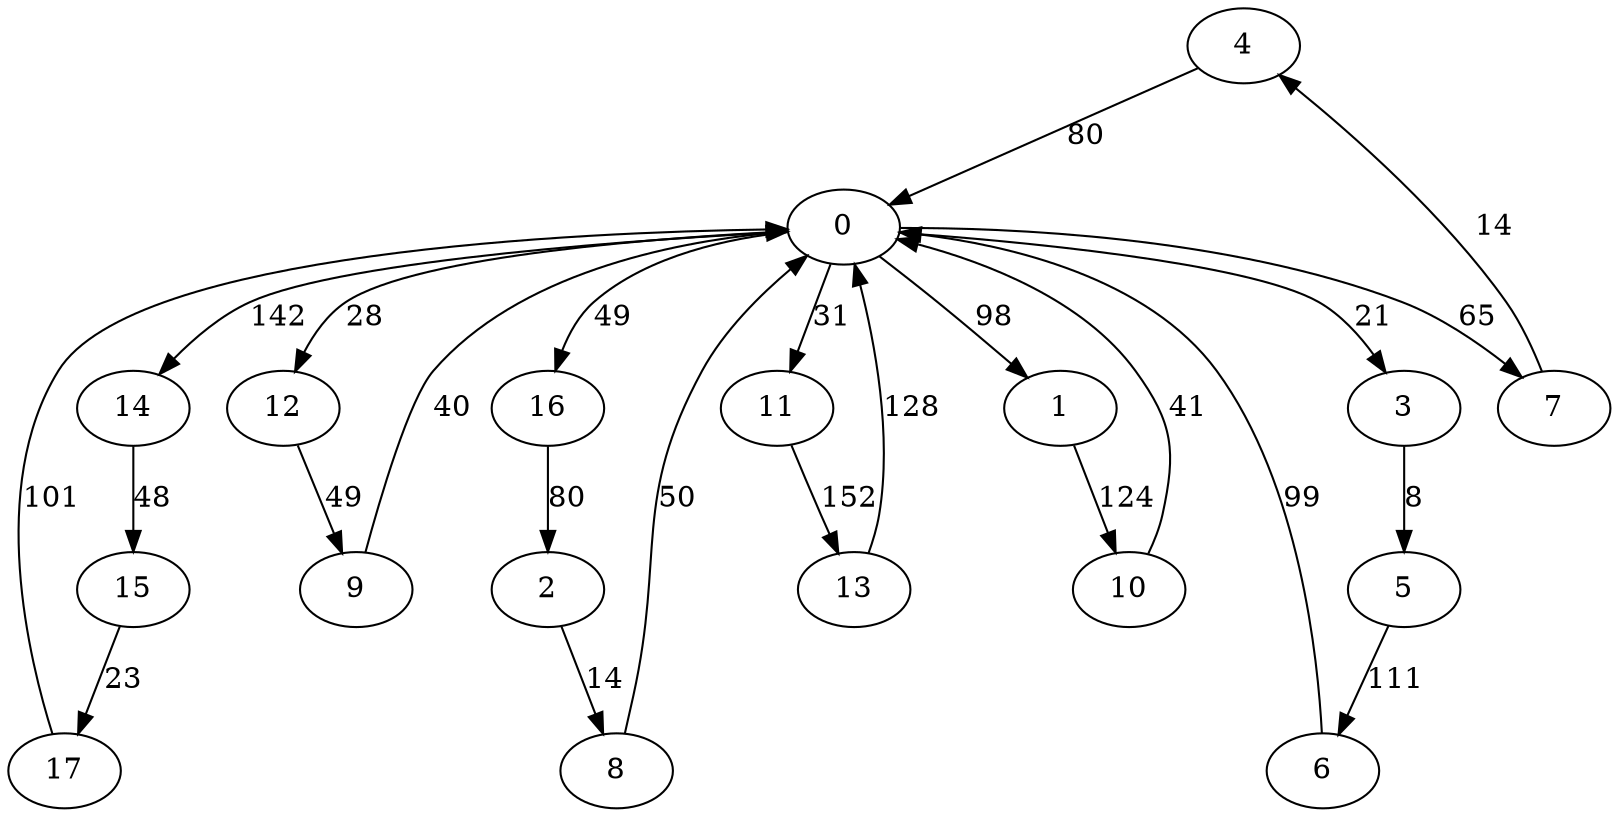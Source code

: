 digraph G {
	4->0[ label=80 ];
	3->5[ label=8 ];
	15->17[ label=23 ];
	2->8[ label=14 ];
	12->9[ label=49 ];
	10->0[ label=41 ];
	14->15[ label=48 ];
	16->2[ label=80 ];
	9->0[ label=40 ];
	11->13[ label=152 ];
	5->6[ label=111 ];
	17->0[ label=101 ];
	8->0[ label=50 ];
	0->11[ label=31 ];
	0->7[ label=65 ];
	0->1[ label=98 ];
	0->3[ label=21 ];
	0->14[ label=142 ];
	0->16[ label=49 ];
	0->12[ label=28 ];
	7->4[ label=14 ];
	1->10[ label=124 ];
	6->0[ label=99 ];
	13->0[ label=128 ];
	0 [ label=0 ];
	1 [ label=1 ];
	10 [ label=10 ];
	11 [ label=11 ];
	12 [ label=12 ];
	13 [ label=13 ];
	14 [ label=14 ];
	15 [ label=15 ];
	16 [ label=16 ];
	17 [ label=17 ];
	2 [ label=2 ];
	3 [ label=3 ];
	4 [ label=4 ];
	5 [ label=5 ];
	6 [ label=6 ];
	7 [ label=7 ];
	8 [ label=8 ];
	9 [ label=9 ];

}
